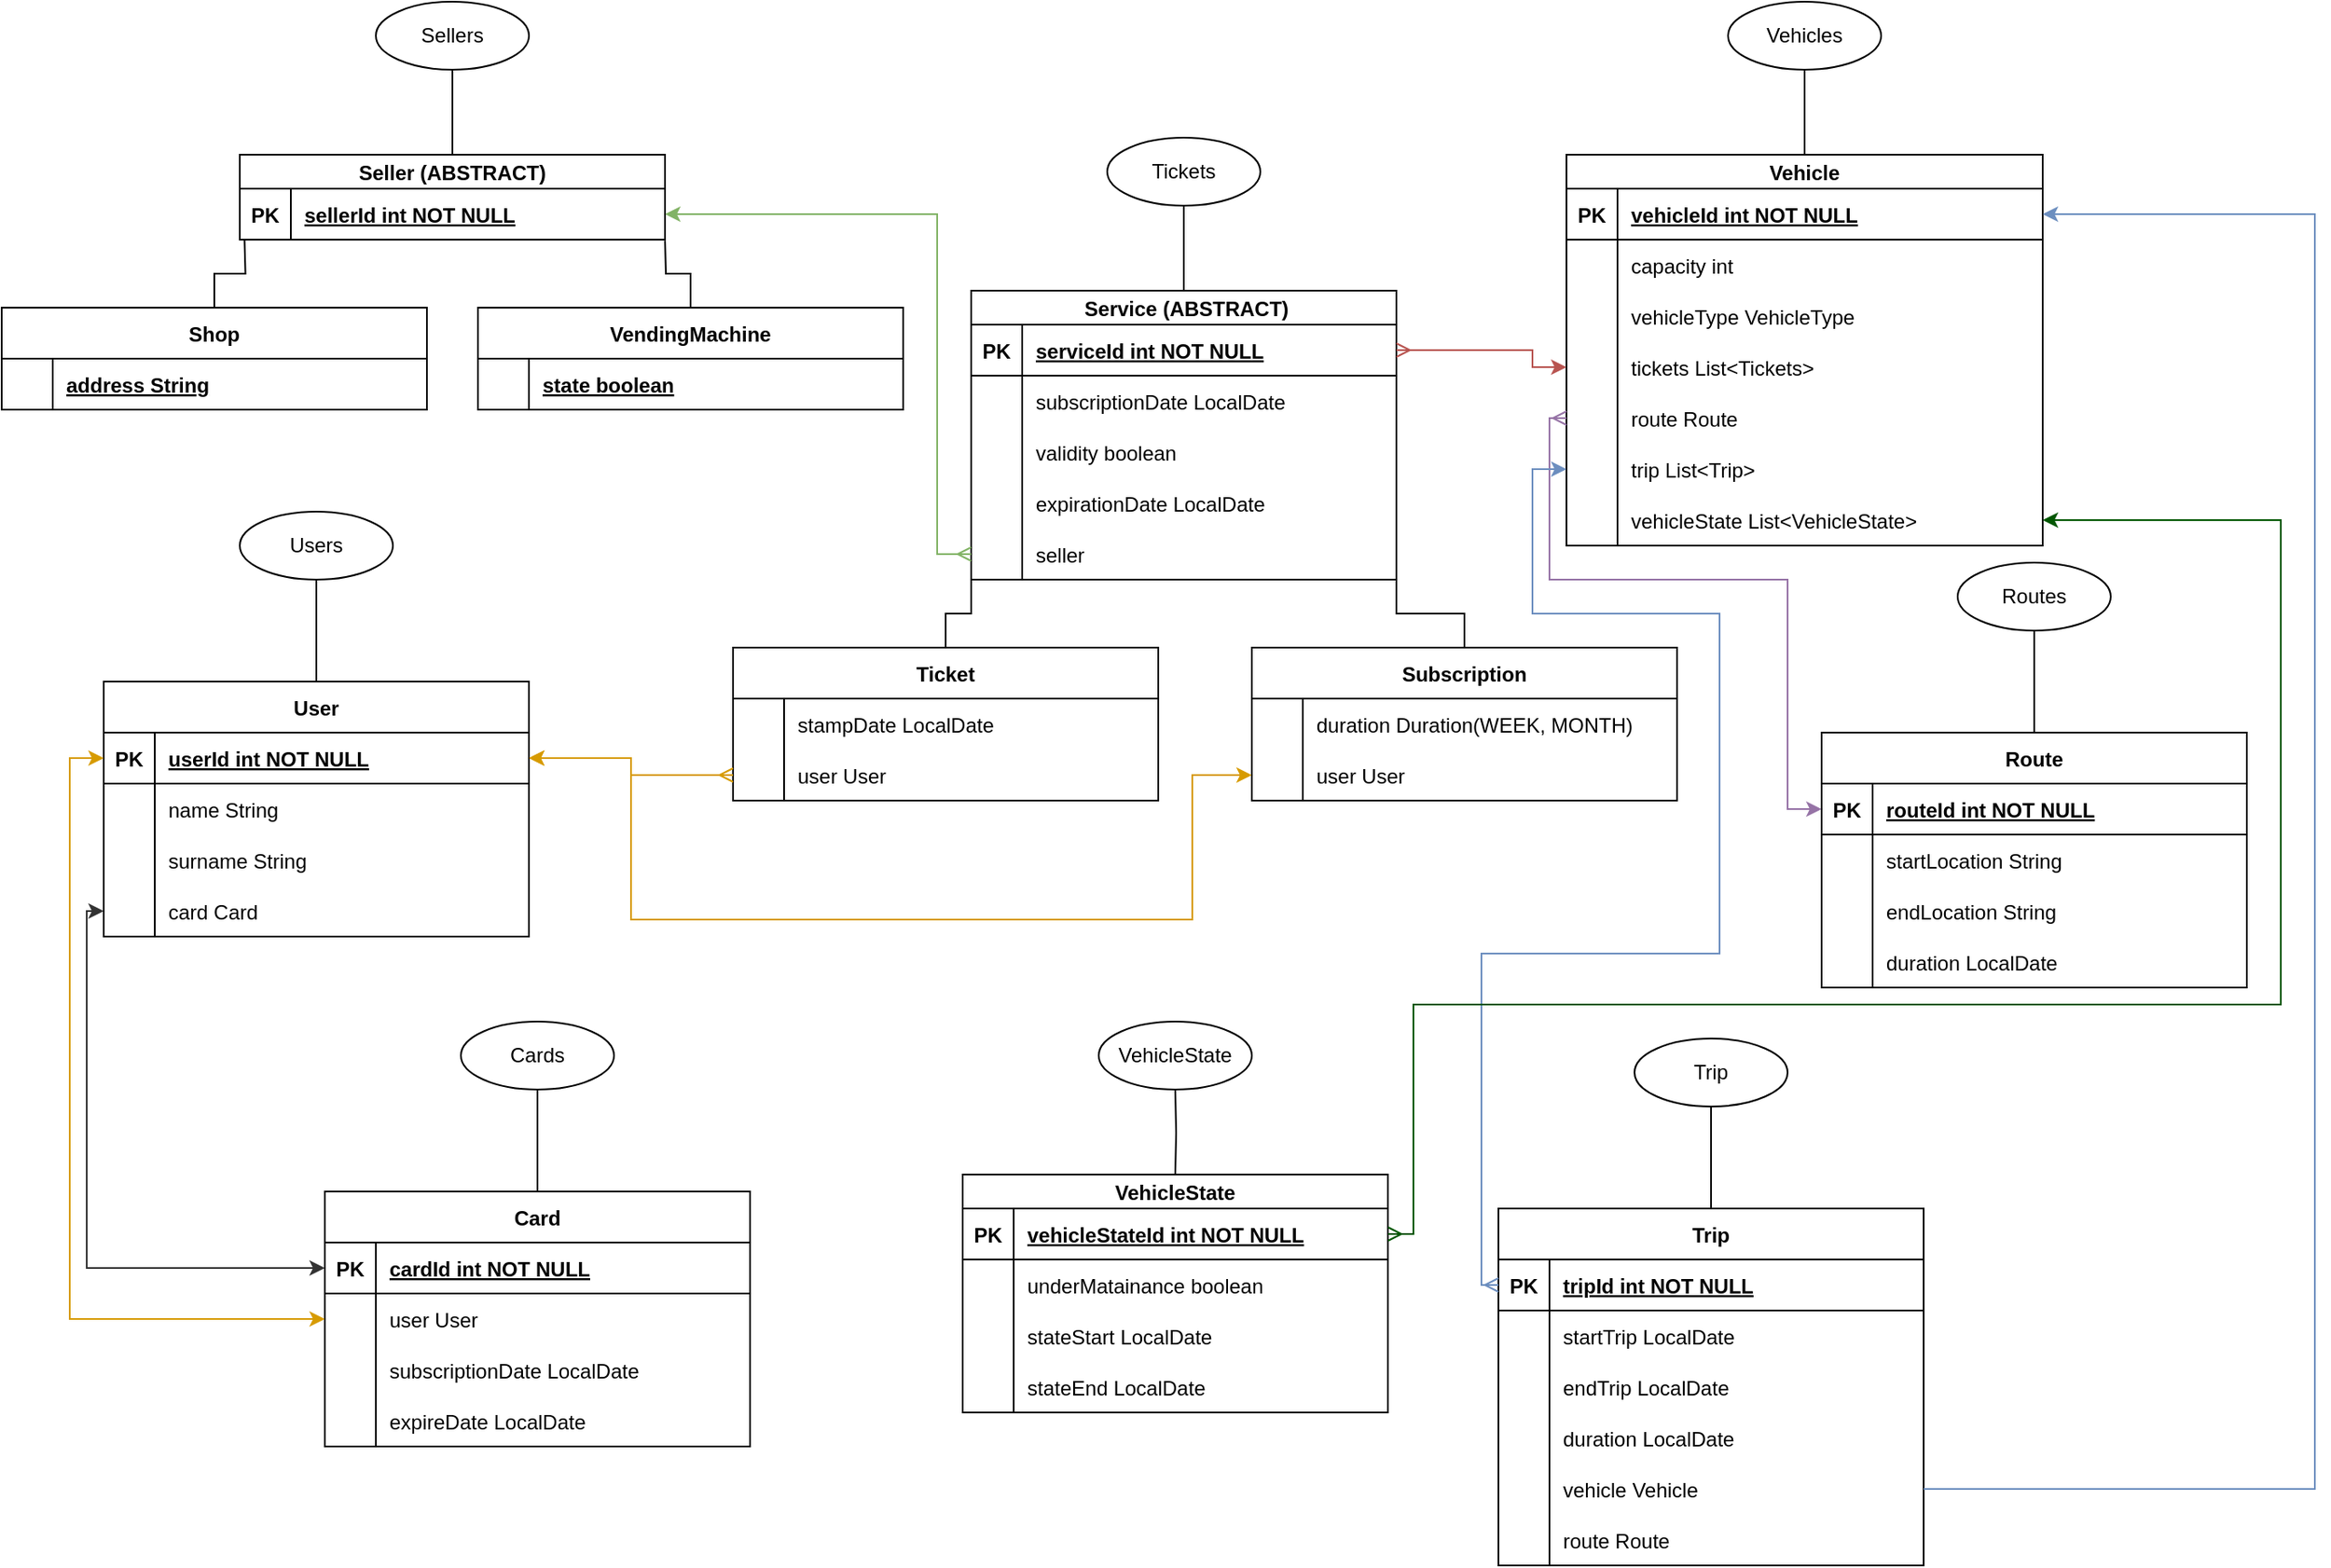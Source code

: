 <mxfile version="24.3.1" type="device" pages="2">
  <diagram id="R2lEEEUBdFMjLlhIrx00" name="Page-1">
    <mxGraphModel dx="1975" dy="683" grid="1" gridSize="10" guides="1" tooltips="1" connect="1" arrows="1" fold="1" page="1" pageScale="1" pageWidth="850" pageHeight="1100" math="0" shadow="0" extFonts="Permanent Marker^https://fonts.googleapis.com/css?family=Permanent+Marker">
      <root>
        <mxCell id="0" />
        <mxCell id="1" parent="0" />
        <mxCell id="C-vyLk0tnHw3VtMMgP7b-2" value="Subscription" style="shape=table;startSize=30;container=1;collapsible=1;childLayout=tableLayout;fixedRows=1;rowLines=0;fontStyle=1;align=center;resizeLast=1;" parent="1" vertex="1">
          <mxGeometry x="-65" y="660" width="250" height="90" as="geometry" />
        </mxCell>
        <mxCell id="C-vyLk0tnHw3VtMMgP7b-6" value="" style="shape=partialRectangle;collapsible=0;dropTarget=0;pointerEvents=0;fillColor=none;points=[[0,0.5],[1,0.5]];portConstraint=eastwest;top=0;left=0;right=0;bottom=0;" parent="C-vyLk0tnHw3VtMMgP7b-2" vertex="1">
          <mxGeometry y="30" width="250" height="30" as="geometry" />
        </mxCell>
        <mxCell id="C-vyLk0tnHw3VtMMgP7b-7" value="" style="shape=partialRectangle;overflow=hidden;connectable=0;fillColor=none;top=0;left=0;bottom=0;right=0;" parent="C-vyLk0tnHw3VtMMgP7b-6" vertex="1">
          <mxGeometry width="30" height="30" as="geometry">
            <mxRectangle width="30" height="30" as="alternateBounds" />
          </mxGeometry>
        </mxCell>
        <mxCell id="C-vyLk0tnHw3VtMMgP7b-8" value="duration Duration(WEEK, MONTH)" style="shape=partialRectangle;overflow=hidden;connectable=0;fillColor=none;top=0;left=0;bottom=0;right=0;align=left;spacingLeft=6;" parent="C-vyLk0tnHw3VtMMgP7b-6" vertex="1">
          <mxGeometry x="30" width="220" height="30" as="geometry">
            <mxRectangle width="220" height="30" as="alternateBounds" />
          </mxGeometry>
        </mxCell>
        <mxCell id="X4wqjDPAzEncoLjiwYEg-493" value="" style="shape=partialRectangle;collapsible=0;dropTarget=0;pointerEvents=0;fillColor=none;points=[[0,0.5],[1,0.5]];portConstraint=eastwest;top=0;left=0;right=0;bottom=0;" vertex="1" parent="C-vyLk0tnHw3VtMMgP7b-2">
          <mxGeometry y="60" width="250" height="30" as="geometry" />
        </mxCell>
        <mxCell id="X4wqjDPAzEncoLjiwYEg-494" value="" style="shape=partialRectangle;overflow=hidden;connectable=0;fillColor=none;top=0;left=0;bottom=0;right=0;" vertex="1" parent="X4wqjDPAzEncoLjiwYEg-493">
          <mxGeometry width="30" height="30" as="geometry">
            <mxRectangle width="30" height="30" as="alternateBounds" />
          </mxGeometry>
        </mxCell>
        <mxCell id="X4wqjDPAzEncoLjiwYEg-495" value="user User" style="shape=partialRectangle;overflow=hidden;connectable=0;fillColor=none;top=0;left=0;bottom=0;right=0;align=left;spacingLeft=6;" vertex="1" parent="X4wqjDPAzEncoLjiwYEg-493">
          <mxGeometry x="30" width="220" height="30" as="geometry">
            <mxRectangle width="220" height="30" as="alternateBounds" />
          </mxGeometry>
        </mxCell>
        <mxCell id="wsiqyhCuK1_IyKGoypaY-1" style="edgeStyle=orthogonalEdgeStyle;rounded=0;orthogonalLoop=1;jettySize=auto;html=1;exitX=0;exitY=1;exitDx=0;exitDy=0;endArrow=none;endFill=0;entryX=0.5;entryY=0;entryDx=0;entryDy=0;startArrow=none;startFill=0;" edge="1" parent="1" source="C-vyLk0tnHw3VtMMgP7b-23" target="C-vyLk0tnHw3VtMMgP7b-13">
          <mxGeometry relative="1" as="geometry">
            <mxPoint x="550" y="640" as="targetPoint" />
          </mxGeometry>
        </mxCell>
        <mxCell id="X4wqjDPAzEncoLjiwYEg-430" style="edgeStyle=orthogonalEdgeStyle;rounded=0;orthogonalLoop=1;jettySize=auto;html=1;exitX=1;exitY=1;exitDx=0;exitDy=0;entryX=0.5;entryY=0;entryDx=0;entryDy=0;endArrow=none;endFill=0;startArrow=none;startFill=0;" edge="1" parent="1" source="C-vyLk0tnHw3VtMMgP7b-23" target="C-vyLk0tnHw3VtMMgP7b-2">
          <mxGeometry relative="1" as="geometry" />
        </mxCell>
        <mxCell id="X4wqjDPAzEncoLjiwYEg-427" style="edgeStyle=orthogonalEdgeStyle;rounded=0;orthogonalLoop=1;jettySize=auto;html=1;exitX=0.5;exitY=1;exitDx=0;exitDy=0;entryX=0.5;entryY=0;entryDx=0;entryDy=0;endArrow=none;endFill=0;" edge="1" parent="1" source="X4wqjDPAzEncoLjiwYEg-422" target="C-vyLk0tnHw3VtMMgP7b-23">
          <mxGeometry relative="1" as="geometry" />
        </mxCell>
        <mxCell id="X4wqjDPAzEncoLjiwYEg-422" value="Tickets" style="ellipse;whiteSpace=wrap;html=1;" vertex="1" parent="1">
          <mxGeometry x="-150" y="360" width="90" height="40" as="geometry" />
        </mxCell>
        <mxCell id="X4wqjDPAzEncoLjiwYEg-515" style="edgeStyle=orthogonalEdgeStyle;rounded=0;orthogonalLoop=1;jettySize=auto;html=1;exitX=0.5;exitY=1;exitDx=0;exitDy=0;entryX=0.5;entryY=0;entryDx=0;entryDy=0;endArrow=none;endFill=0;" edge="1" parent="1" source="X4wqjDPAzEncoLjiwYEg-423" target="X4wqjDPAzEncoLjiwYEg-499">
          <mxGeometry relative="1" as="geometry">
            <mxPoint x="245" y="320" as="sourcePoint" />
            <mxPoint x="260" y="350" as="targetPoint" />
          </mxGeometry>
        </mxCell>
        <mxCell id="X4wqjDPAzEncoLjiwYEg-423" value="Vehicles" style="ellipse;whiteSpace=wrap;html=1;" vertex="1" parent="1">
          <mxGeometry x="215" y="280" width="90" height="40" as="geometry" />
        </mxCell>
        <mxCell id="X4wqjDPAzEncoLjiwYEg-619" style="edgeStyle=orthogonalEdgeStyle;rounded=0;orthogonalLoop=1;jettySize=auto;html=1;exitX=0.5;exitY=1;exitDx=0;exitDy=0;endArrow=none;endFill=0;" edge="1" parent="1" source="X4wqjDPAzEncoLjiwYEg-424">
          <mxGeometry relative="1" as="geometry">
            <mxPoint x="395" y="710" as="targetPoint" />
          </mxGeometry>
        </mxCell>
        <mxCell id="X4wqjDPAzEncoLjiwYEg-424" value="Routes" style="ellipse;whiteSpace=wrap;html=1;" vertex="1" parent="1">
          <mxGeometry x="350" y="610" width="90" height="40" as="geometry" />
        </mxCell>
        <mxCell id="X4wqjDPAzEncoLjiwYEg-618" style="edgeStyle=orthogonalEdgeStyle;rounded=0;orthogonalLoop=1;jettySize=auto;html=1;exitX=0.5;exitY=1;exitDx=0;exitDy=0;entryX=0.5;entryY=0;entryDx=0;entryDy=0;endArrow=none;endFill=0;" edge="1" parent="1" source="X4wqjDPAzEncoLjiwYEg-425" target="X4wqjDPAzEncoLjiwYEg-602">
          <mxGeometry relative="1" as="geometry" />
        </mxCell>
        <mxCell id="X4wqjDPAzEncoLjiwYEg-425" value="Users" style="ellipse;whiteSpace=wrap;html=1;" vertex="1" parent="1">
          <mxGeometry x="-660" y="580" width="90" height="40" as="geometry" />
        </mxCell>
        <mxCell id="X4wqjDPAzEncoLjiwYEg-426" value="Sellers" style="ellipse;whiteSpace=wrap;html=1;" vertex="1" parent="1">
          <mxGeometry x="-580" y="280" width="90" height="40" as="geometry" />
        </mxCell>
        <mxCell id="C-vyLk0tnHw3VtMMgP7b-13" value="Ticket" style="shape=table;startSize=30;container=1;collapsible=1;childLayout=tableLayout;fixedRows=1;rowLines=0;fontStyle=1;align=center;resizeLast=1;" parent="1" vertex="1">
          <mxGeometry x="-370" y="660" width="250" height="90" as="geometry" />
        </mxCell>
        <mxCell id="C-vyLk0tnHw3VtMMgP7b-17" value="" style="shape=partialRectangle;collapsible=0;dropTarget=0;pointerEvents=0;fillColor=none;points=[[0,0.5],[1,0.5]];portConstraint=eastwest;top=0;left=0;right=0;bottom=0;" parent="C-vyLk0tnHw3VtMMgP7b-13" vertex="1">
          <mxGeometry y="30" width="250" height="30" as="geometry" />
        </mxCell>
        <mxCell id="C-vyLk0tnHw3VtMMgP7b-18" value="" style="shape=partialRectangle;overflow=hidden;connectable=0;fillColor=none;top=0;left=0;bottom=0;right=0;" parent="C-vyLk0tnHw3VtMMgP7b-17" vertex="1">
          <mxGeometry width="30" height="30" as="geometry">
            <mxRectangle width="30" height="30" as="alternateBounds" />
          </mxGeometry>
        </mxCell>
        <mxCell id="C-vyLk0tnHw3VtMMgP7b-19" value="stampDate LocalDate" style="shape=partialRectangle;overflow=hidden;connectable=0;fillColor=none;top=0;left=0;bottom=0;right=0;align=left;spacingLeft=6;" parent="C-vyLk0tnHw3VtMMgP7b-17" vertex="1">
          <mxGeometry x="30" width="220" height="30" as="geometry">
            <mxRectangle width="220" height="30" as="alternateBounds" />
          </mxGeometry>
        </mxCell>
        <mxCell id="X4wqjDPAzEncoLjiwYEg-487" value="" style="shape=partialRectangle;collapsible=0;dropTarget=0;pointerEvents=0;fillColor=none;points=[[0,0.5],[1,0.5]];portConstraint=eastwest;top=0;left=0;right=0;bottom=0;" vertex="1" parent="C-vyLk0tnHw3VtMMgP7b-13">
          <mxGeometry y="60" width="250" height="30" as="geometry" />
        </mxCell>
        <mxCell id="X4wqjDPAzEncoLjiwYEg-488" value="" style="shape=partialRectangle;overflow=hidden;connectable=0;fillColor=none;top=0;left=0;bottom=0;right=0;" vertex="1" parent="X4wqjDPAzEncoLjiwYEg-487">
          <mxGeometry width="30" height="30" as="geometry">
            <mxRectangle width="30" height="30" as="alternateBounds" />
          </mxGeometry>
        </mxCell>
        <mxCell id="X4wqjDPAzEncoLjiwYEg-489" value="user User" style="shape=partialRectangle;overflow=hidden;connectable=0;fillColor=none;top=0;left=0;bottom=0;right=0;align=left;spacingLeft=6;" vertex="1" parent="X4wqjDPAzEncoLjiwYEg-487">
          <mxGeometry x="30" width="220" height="30" as="geometry">
            <mxRectangle width="220" height="30" as="alternateBounds" />
          </mxGeometry>
        </mxCell>
        <mxCell id="C-vyLk0tnHw3VtMMgP7b-23" value=" Service (ABSTRACT)" style="shape=table;startSize=20;container=1;collapsible=1;childLayout=tableLayout;fixedRows=1;rowLines=0;fontStyle=1;align=center;resizeLast=1;" parent="1" vertex="1">
          <mxGeometry x="-230" y="450" width="250" height="170" as="geometry" />
        </mxCell>
        <mxCell id="C-vyLk0tnHw3VtMMgP7b-24" value="" style="shape=partialRectangle;collapsible=0;dropTarget=0;pointerEvents=0;fillColor=none;points=[[0,0.5],[1,0.5]];portConstraint=eastwest;top=0;left=0;right=0;bottom=1;" parent="C-vyLk0tnHw3VtMMgP7b-23" vertex="1">
          <mxGeometry y="20" width="250" height="30" as="geometry" />
        </mxCell>
        <mxCell id="C-vyLk0tnHw3VtMMgP7b-25" value="PK" style="shape=partialRectangle;overflow=hidden;connectable=0;fillColor=none;top=0;left=0;bottom=0;right=0;fontStyle=1;" parent="C-vyLk0tnHw3VtMMgP7b-24" vertex="1">
          <mxGeometry width="30" height="30" as="geometry">
            <mxRectangle width="30" height="30" as="alternateBounds" />
          </mxGeometry>
        </mxCell>
        <mxCell id="C-vyLk0tnHw3VtMMgP7b-26" value="serviceId int NOT NULL " style="shape=partialRectangle;overflow=hidden;connectable=0;fillColor=none;top=0;left=0;bottom=0;right=0;align=left;spacingLeft=6;fontStyle=5;" parent="C-vyLk0tnHw3VtMMgP7b-24" vertex="1">
          <mxGeometry x="30" width="220" height="30" as="geometry">
            <mxRectangle width="220" height="30" as="alternateBounds" />
          </mxGeometry>
        </mxCell>
        <mxCell id="C-vyLk0tnHw3VtMMgP7b-27" value="" style="shape=partialRectangle;collapsible=0;dropTarget=0;pointerEvents=0;fillColor=none;points=[[0,0.5],[1,0.5]];portConstraint=eastwest;top=0;left=0;right=0;bottom=0;" parent="C-vyLk0tnHw3VtMMgP7b-23" vertex="1">
          <mxGeometry y="50" width="250" height="30" as="geometry" />
        </mxCell>
        <mxCell id="C-vyLk0tnHw3VtMMgP7b-28" value="" style="shape=partialRectangle;overflow=hidden;connectable=0;fillColor=none;top=0;left=0;bottom=0;right=0;" parent="C-vyLk0tnHw3VtMMgP7b-27" vertex="1">
          <mxGeometry width="30" height="30" as="geometry">
            <mxRectangle width="30" height="30" as="alternateBounds" />
          </mxGeometry>
        </mxCell>
        <mxCell id="C-vyLk0tnHw3VtMMgP7b-29" value="subscriptionDate LocalDate" style="shape=partialRectangle;overflow=hidden;connectable=0;fillColor=none;top=0;left=0;bottom=0;right=0;align=left;spacingLeft=6;" parent="C-vyLk0tnHw3VtMMgP7b-27" vertex="1">
          <mxGeometry x="30" width="220" height="30" as="geometry">
            <mxRectangle width="220" height="30" as="alternateBounds" />
          </mxGeometry>
        </mxCell>
        <mxCell id="X4wqjDPAzEncoLjiwYEg-449" value="" style="shape=partialRectangle;collapsible=0;dropTarget=0;pointerEvents=0;fillColor=none;points=[[0,0.5],[1,0.5]];portConstraint=eastwest;top=0;left=0;right=0;bottom=0;" vertex="1" parent="C-vyLk0tnHw3VtMMgP7b-23">
          <mxGeometry y="80" width="250" height="30" as="geometry" />
        </mxCell>
        <mxCell id="X4wqjDPAzEncoLjiwYEg-450" value="" style="shape=partialRectangle;overflow=hidden;connectable=0;fillColor=none;top=0;left=0;bottom=0;right=0;" vertex="1" parent="X4wqjDPAzEncoLjiwYEg-449">
          <mxGeometry width="30" height="30" as="geometry">
            <mxRectangle width="30" height="30" as="alternateBounds" />
          </mxGeometry>
        </mxCell>
        <mxCell id="X4wqjDPAzEncoLjiwYEg-451" value="validity boolean" style="shape=partialRectangle;overflow=hidden;connectable=0;fillColor=none;top=0;left=0;bottom=0;right=0;align=left;spacingLeft=6;" vertex="1" parent="X4wqjDPAzEncoLjiwYEg-449">
          <mxGeometry x="30" width="220" height="30" as="geometry">
            <mxRectangle width="220" height="30" as="alternateBounds" />
          </mxGeometry>
        </mxCell>
        <mxCell id="X4wqjDPAzEncoLjiwYEg-452" value="" style="shape=partialRectangle;collapsible=0;dropTarget=0;pointerEvents=0;fillColor=none;points=[[0,0.5],[1,0.5]];portConstraint=eastwest;top=0;left=0;right=0;bottom=0;" vertex="1" parent="C-vyLk0tnHw3VtMMgP7b-23">
          <mxGeometry y="110" width="250" height="30" as="geometry" />
        </mxCell>
        <mxCell id="X4wqjDPAzEncoLjiwYEg-453" value="" style="shape=partialRectangle;overflow=hidden;connectable=0;fillColor=none;top=0;left=0;bottom=0;right=0;" vertex="1" parent="X4wqjDPAzEncoLjiwYEg-452">
          <mxGeometry width="30" height="30" as="geometry">
            <mxRectangle width="30" height="30" as="alternateBounds" />
          </mxGeometry>
        </mxCell>
        <mxCell id="X4wqjDPAzEncoLjiwYEg-454" value="expirationDate LocalDate" style="shape=partialRectangle;overflow=hidden;connectable=0;fillColor=none;top=0;left=0;bottom=0;right=0;align=left;spacingLeft=6;" vertex="1" parent="X4wqjDPAzEncoLjiwYEg-452">
          <mxGeometry x="30" width="220" height="30" as="geometry">
            <mxRectangle width="220" height="30" as="alternateBounds" />
          </mxGeometry>
        </mxCell>
        <mxCell id="X4wqjDPAzEncoLjiwYEg-455" value="" style="shape=partialRectangle;collapsible=0;dropTarget=0;pointerEvents=0;fillColor=none;points=[[0,0.5],[1,0.5]];portConstraint=eastwest;top=0;left=0;right=0;bottom=0;" vertex="1" parent="C-vyLk0tnHw3VtMMgP7b-23">
          <mxGeometry y="140" width="250" height="30" as="geometry" />
        </mxCell>
        <mxCell id="X4wqjDPAzEncoLjiwYEg-456" value="" style="shape=partialRectangle;overflow=hidden;connectable=0;fillColor=none;top=0;left=0;bottom=0;right=0;" vertex="1" parent="X4wqjDPAzEncoLjiwYEg-455">
          <mxGeometry width="30" height="30" as="geometry">
            <mxRectangle width="30" height="30" as="alternateBounds" />
          </mxGeometry>
        </mxCell>
        <mxCell id="X4wqjDPAzEncoLjiwYEg-457" value="seller " style="shape=partialRectangle;overflow=hidden;connectable=0;fillColor=none;top=0;left=0;bottom=0;right=0;align=left;spacingLeft=6;" vertex="1" parent="X4wqjDPAzEncoLjiwYEg-455">
          <mxGeometry x="30" width="220" height="30" as="geometry">
            <mxRectangle width="220" height="30" as="alternateBounds" />
          </mxGeometry>
        </mxCell>
        <mxCell id="X4wqjDPAzEncoLjiwYEg-499" value=" Vehicle" style="shape=table;startSize=20;container=1;collapsible=1;childLayout=tableLayout;fixedRows=1;rowLines=0;fontStyle=1;align=center;resizeLast=1;" vertex="1" parent="1">
          <mxGeometry x="120" y="370" width="280" height="230" as="geometry" />
        </mxCell>
        <mxCell id="X4wqjDPAzEncoLjiwYEg-500" value="" style="shape=partialRectangle;collapsible=0;dropTarget=0;pointerEvents=0;fillColor=none;points=[[0,0.5],[1,0.5]];portConstraint=eastwest;top=0;left=0;right=0;bottom=1;" vertex="1" parent="X4wqjDPAzEncoLjiwYEg-499">
          <mxGeometry y="20" width="280" height="30" as="geometry" />
        </mxCell>
        <mxCell id="X4wqjDPAzEncoLjiwYEg-501" value="PK" style="shape=partialRectangle;overflow=hidden;connectable=0;fillColor=none;top=0;left=0;bottom=0;right=0;fontStyle=1;" vertex="1" parent="X4wqjDPAzEncoLjiwYEg-500">
          <mxGeometry width="30" height="30" as="geometry">
            <mxRectangle width="30" height="30" as="alternateBounds" />
          </mxGeometry>
        </mxCell>
        <mxCell id="X4wqjDPAzEncoLjiwYEg-502" value="vehicleId int NOT NULL " style="shape=partialRectangle;overflow=hidden;connectable=0;fillColor=none;top=0;left=0;bottom=0;right=0;align=left;spacingLeft=6;fontStyle=5;" vertex="1" parent="X4wqjDPAzEncoLjiwYEg-500">
          <mxGeometry x="30" width="250" height="30" as="geometry">
            <mxRectangle width="250" height="30" as="alternateBounds" />
          </mxGeometry>
        </mxCell>
        <mxCell id="X4wqjDPAzEncoLjiwYEg-503" value="" style="shape=partialRectangle;collapsible=0;dropTarget=0;pointerEvents=0;fillColor=none;points=[[0,0.5],[1,0.5]];portConstraint=eastwest;top=0;left=0;right=0;bottom=0;" vertex="1" parent="X4wqjDPAzEncoLjiwYEg-499">
          <mxGeometry y="50" width="280" height="30" as="geometry" />
        </mxCell>
        <mxCell id="X4wqjDPAzEncoLjiwYEg-504" value="" style="shape=partialRectangle;overflow=hidden;connectable=0;fillColor=none;top=0;left=0;bottom=0;right=0;" vertex="1" parent="X4wqjDPAzEncoLjiwYEg-503">
          <mxGeometry width="30" height="30" as="geometry">
            <mxRectangle width="30" height="30" as="alternateBounds" />
          </mxGeometry>
        </mxCell>
        <mxCell id="X4wqjDPAzEncoLjiwYEg-505" value="capacity int" style="shape=partialRectangle;overflow=hidden;connectable=0;fillColor=none;top=0;left=0;bottom=0;right=0;align=left;spacingLeft=6;" vertex="1" parent="X4wqjDPAzEncoLjiwYEg-503">
          <mxGeometry x="30" width="250" height="30" as="geometry">
            <mxRectangle width="250" height="30" as="alternateBounds" />
          </mxGeometry>
        </mxCell>
        <mxCell id="X4wqjDPAzEncoLjiwYEg-512" value="" style="shape=partialRectangle;collapsible=0;dropTarget=0;pointerEvents=0;fillColor=none;points=[[0,0.5],[1,0.5]];portConstraint=eastwest;top=0;left=0;right=0;bottom=0;" vertex="1" parent="X4wqjDPAzEncoLjiwYEg-499">
          <mxGeometry y="80" width="280" height="30" as="geometry" />
        </mxCell>
        <mxCell id="X4wqjDPAzEncoLjiwYEg-513" value="" style="shape=partialRectangle;overflow=hidden;connectable=0;fillColor=none;top=0;left=0;bottom=0;right=0;" vertex="1" parent="X4wqjDPAzEncoLjiwYEg-512">
          <mxGeometry width="30" height="30" as="geometry">
            <mxRectangle width="30" height="30" as="alternateBounds" />
          </mxGeometry>
        </mxCell>
        <mxCell id="X4wqjDPAzEncoLjiwYEg-514" value="vehicleType VehicleType" style="shape=partialRectangle;overflow=hidden;connectable=0;fillColor=none;top=0;left=0;bottom=0;right=0;align=left;spacingLeft=6;" vertex="1" parent="X4wqjDPAzEncoLjiwYEg-512">
          <mxGeometry x="30" width="250" height="30" as="geometry">
            <mxRectangle width="250" height="30" as="alternateBounds" />
          </mxGeometry>
        </mxCell>
        <mxCell id="X4wqjDPAzEncoLjiwYEg-694" value="" style="shape=partialRectangle;collapsible=0;dropTarget=0;pointerEvents=0;fillColor=none;points=[[0,0.5],[1,0.5]];portConstraint=eastwest;top=0;left=0;right=0;bottom=0;" vertex="1" parent="X4wqjDPAzEncoLjiwYEg-499">
          <mxGeometry y="110" width="280" height="30" as="geometry" />
        </mxCell>
        <mxCell id="X4wqjDPAzEncoLjiwYEg-695" value="" style="shape=partialRectangle;overflow=hidden;connectable=0;fillColor=none;top=0;left=0;bottom=0;right=0;" vertex="1" parent="X4wqjDPAzEncoLjiwYEg-694">
          <mxGeometry width="30" height="30" as="geometry">
            <mxRectangle width="30" height="30" as="alternateBounds" />
          </mxGeometry>
        </mxCell>
        <mxCell id="X4wqjDPAzEncoLjiwYEg-696" value="tickets List&lt;Tickets&gt;" style="shape=partialRectangle;overflow=hidden;connectable=0;fillColor=none;top=0;left=0;bottom=0;right=0;align=left;spacingLeft=6;" vertex="1" parent="X4wqjDPAzEncoLjiwYEg-694">
          <mxGeometry x="30" width="250" height="30" as="geometry">
            <mxRectangle width="250" height="30" as="alternateBounds" />
          </mxGeometry>
        </mxCell>
        <mxCell id="X4wqjDPAzEncoLjiwYEg-697" value="" style="shape=partialRectangle;collapsible=0;dropTarget=0;pointerEvents=0;fillColor=none;points=[[0,0.5],[1,0.5]];portConstraint=eastwest;top=0;left=0;right=0;bottom=0;" vertex="1" parent="X4wqjDPAzEncoLjiwYEg-499">
          <mxGeometry y="140" width="280" height="30" as="geometry" />
        </mxCell>
        <mxCell id="X4wqjDPAzEncoLjiwYEg-698" value="" style="shape=partialRectangle;overflow=hidden;connectable=0;fillColor=none;top=0;left=0;bottom=0;right=0;" vertex="1" parent="X4wqjDPAzEncoLjiwYEg-697">
          <mxGeometry width="30" height="30" as="geometry">
            <mxRectangle width="30" height="30" as="alternateBounds" />
          </mxGeometry>
        </mxCell>
        <mxCell id="X4wqjDPAzEncoLjiwYEg-699" value="route Route" style="shape=partialRectangle;overflow=hidden;connectable=0;fillColor=none;top=0;left=0;bottom=0;right=0;align=left;spacingLeft=6;" vertex="1" parent="X4wqjDPAzEncoLjiwYEg-697">
          <mxGeometry x="30" width="250" height="30" as="geometry">
            <mxRectangle width="250" height="30" as="alternateBounds" />
          </mxGeometry>
        </mxCell>
        <mxCell id="X4wqjDPAzEncoLjiwYEg-756" value="" style="shape=partialRectangle;collapsible=0;dropTarget=0;pointerEvents=0;fillColor=none;points=[[0,0.5],[1,0.5]];portConstraint=eastwest;top=0;left=0;right=0;bottom=0;" vertex="1" parent="X4wqjDPAzEncoLjiwYEg-499">
          <mxGeometry y="170" width="280" height="30" as="geometry" />
        </mxCell>
        <mxCell id="X4wqjDPAzEncoLjiwYEg-757" value="" style="shape=partialRectangle;overflow=hidden;connectable=0;fillColor=none;top=0;left=0;bottom=0;right=0;" vertex="1" parent="X4wqjDPAzEncoLjiwYEg-756">
          <mxGeometry width="30" height="30" as="geometry">
            <mxRectangle width="30" height="30" as="alternateBounds" />
          </mxGeometry>
        </mxCell>
        <mxCell id="X4wqjDPAzEncoLjiwYEg-758" value="trip List&lt;Trip&gt;" style="shape=partialRectangle;overflow=hidden;connectable=0;fillColor=none;top=0;left=0;bottom=0;right=0;align=left;spacingLeft=6;" vertex="1" parent="X4wqjDPAzEncoLjiwYEg-756">
          <mxGeometry x="30" width="250" height="30" as="geometry">
            <mxRectangle width="250" height="30" as="alternateBounds" />
          </mxGeometry>
        </mxCell>
        <mxCell id="X4wqjDPAzEncoLjiwYEg-764" value="" style="shape=partialRectangle;collapsible=0;dropTarget=0;pointerEvents=0;fillColor=none;points=[[0,0.5],[1,0.5]];portConstraint=eastwest;top=0;left=0;right=0;bottom=0;" vertex="1" parent="X4wqjDPAzEncoLjiwYEg-499">
          <mxGeometry y="200" width="280" height="30" as="geometry" />
        </mxCell>
        <mxCell id="X4wqjDPAzEncoLjiwYEg-765" value="" style="shape=partialRectangle;overflow=hidden;connectable=0;fillColor=none;top=0;left=0;bottom=0;right=0;" vertex="1" parent="X4wqjDPAzEncoLjiwYEg-764">
          <mxGeometry width="30" height="30" as="geometry">
            <mxRectangle width="30" height="30" as="alternateBounds" />
          </mxGeometry>
        </mxCell>
        <mxCell id="X4wqjDPAzEncoLjiwYEg-766" value="vehicleState List&lt;VehicleState&gt;" style="shape=partialRectangle;overflow=hidden;connectable=0;fillColor=none;top=0;left=0;bottom=0;right=0;align=left;spacingLeft=6;" vertex="1" parent="X4wqjDPAzEncoLjiwYEg-764">
          <mxGeometry x="30" width="250" height="30" as="geometry">
            <mxRectangle width="250" height="30" as="alternateBounds" />
          </mxGeometry>
        </mxCell>
        <mxCell id="X4wqjDPAzEncoLjiwYEg-550" value=" Seller (ABSTRACT)" style="shape=table;startSize=20;container=1;collapsible=1;childLayout=tableLayout;fixedRows=1;rowLines=0;fontStyle=1;align=center;resizeLast=1;" vertex="1" parent="1">
          <mxGeometry x="-660" y="370" width="250" height="50" as="geometry" />
        </mxCell>
        <mxCell id="X4wqjDPAzEncoLjiwYEg-551" value="" style="shape=partialRectangle;collapsible=0;dropTarget=0;pointerEvents=0;fillColor=none;points=[[0,0.5],[1,0.5]];portConstraint=eastwest;top=0;left=0;right=0;bottom=1;" vertex="1" parent="X4wqjDPAzEncoLjiwYEg-550">
          <mxGeometry y="20" width="250" height="30" as="geometry" />
        </mxCell>
        <mxCell id="X4wqjDPAzEncoLjiwYEg-552" value="PK" style="shape=partialRectangle;overflow=hidden;connectable=0;fillColor=none;top=0;left=0;bottom=0;right=0;fontStyle=1;" vertex="1" parent="X4wqjDPAzEncoLjiwYEg-551">
          <mxGeometry width="30" height="30" as="geometry">
            <mxRectangle width="30" height="30" as="alternateBounds" />
          </mxGeometry>
        </mxCell>
        <mxCell id="X4wqjDPAzEncoLjiwYEg-553" value="sellerId int NOT NULL " style="shape=partialRectangle;overflow=hidden;connectable=0;fillColor=none;top=0;left=0;bottom=0;right=0;align=left;spacingLeft=6;fontStyle=5;" vertex="1" parent="X4wqjDPAzEncoLjiwYEg-551">
          <mxGeometry x="30" width="220" height="30" as="geometry">
            <mxRectangle width="220" height="30" as="alternateBounds" />
          </mxGeometry>
        </mxCell>
        <mxCell id="X4wqjDPAzEncoLjiwYEg-566" style="edgeStyle=orthogonalEdgeStyle;rounded=0;orthogonalLoop=1;jettySize=auto;html=1;exitX=0.5;exitY=1;exitDx=0;exitDy=0;endArrow=none;endFill=0;" edge="1" parent="1" source="X4wqjDPAzEncoLjiwYEg-426" target="X4wqjDPAzEncoLjiwYEg-550">
          <mxGeometry relative="1" as="geometry" />
        </mxCell>
        <mxCell id="X4wqjDPAzEncoLjiwYEg-567" value="Shop" style="shape=table;startSize=30;container=1;collapsible=1;childLayout=tableLayout;fixedRows=1;rowLines=0;fontStyle=1;align=center;resizeLast=1;" vertex="1" parent="1">
          <mxGeometry x="-800" y="460" width="250" height="60" as="geometry" />
        </mxCell>
        <mxCell id="X4wqjDPAzEncoLjiwYEg-568" value="" style="shape=partialRectangle;collapsible=0;dropTarget=0;pointerEvents=0;fillColor=none;points=[[0,0.5],[1,0.5]];portConstraint=eastwest;top=0;left=0;right=0;bottom=1;" vertex="1" parent="X4wqjDPAzEncoLjiwYEg-567">
          <mxGeometry y="30" width="250" height="30" as="geometry" />
        </mxCell>
        <mxCell id="X4wqjDPAzEncoLjiwYEg-569" value="" style="shape=partialRectangle;overflow=hidden;connectable=0;fillColor=none;top=0;left=0;bottom=0;right=0;fontStyle=1;" vertex="1" parent="X4wqjDPAzEncoLjiwYEg-568">
          <mxGeometry width="30" height="30" as="geometry">
            <mxRectangle width="30" height="30" as="alternateBounds" />
          </mxGeometry>
        </mxCell>
        <mxCell id="X4wqjDPAzEncoLjiwYEg-570" value="address String" style="shape=partialRectangle;overflow=hidden;connectable=0;fillColor=none;top=0;left=0;bottom=0;right=0;align=left;spacingLeft=6;fontStyle=5;" vertex="1" parent="X4wqjDPAzEncoLjiwYEg-568">
          <mxGeometry x="30" width="220" height="30" as="geometry">
            <mxRectangle width="220" height="30" as="alternateBounds" />
          </mxGeometry>
        </mxCell>
        <mxCell id="X4wqjDPAzEncoLjiwYEg-583" style="edgeStyle=orthogonalEdgeStyle;rounded=0;orthogonalLoop=1;jettySize=auto;html=1;exitX=0.5;exitY=0;exitDx=0;exitDy=0;entryX=0.011;entryY=0.993;entryDx=0;entryDy=0;entryPerimeter=0;endArrow=none;endFill=0;" edge="1" parent="1" source="X4wqjDPAzEncoLjiwYEg-567">
          <mxGeometry relative="1" as="geometry">
            <mxPoint x="-657.25" y="419.79" as="targetPoint" />
          </mxGeometry>
        </mxCell>
        <mxCell id="X4wqjDPAzEncoLjiwYEg-584" value="VendingMachine" style="shape=table;startSize=30;container=1;collapsible=1;childLayout=tableLayout;fixedRows=1;rowLines=0;fontStyle=1;align=center;resizeLast=1;" vertex="1" parent="1">
          <mxGeometry x="-520" y="460" width="250" height="60" as="geometry" />
        </mxCell>
        <mxCell id="X4wqjDPAzEncoLjiwYEg-585" value="" style="shape=partialRectangle;collapsible=0;dropTarget=0;pointerEvents=0;fillColor=none;points=[[0,0.5],[1,0.5]];portConstraint=eastwest;top=0;left=0;right=0;bottom=1;" vertex="1" parent="X4wqjDPAzEncoLjiwYEg-584">
          <mxGeometry y="30" width="250" height="30" as="geometry" />
        </mxCell>
        <mxCell id="X4wqjDPAzEncoLjiwYEg-586" value="" style="shape=partialRectangle;overflow=hidden;connectable=0;fillColor=none;top=0;left=0;bottom=0;right=0;fontStyle=1;" vertex="1" parent="X4wqjDPAzEncoLjiwYEg-585">
          <mxGeometry width="30" height="30" as="geometry">
            <mxRectangle width="30" height="30" as="alternateBounds" />
          </mxGeometry>
        </mxCell>
        <mxCell id="X4wqjDPAzEncoLjiwYEg-587" value="state boolean" style="shape=partialRectangle;overflow=hidden;connectable=0;fillColor=none;top=0;left=0;bottom=0;right=0;align=left;spacingLeft=6;fontStyle=5;" vertex="1" parent="X4wqjDPAzEncoLjiwYEg-585">
          <mxGeometry x="30" width="220" height="30" as="geometry">
            <mxRectangle width="220" height="30" as="alternateBounds" />
          </mxGeometry>
        </mxCell>
        <mxCell id="X4wqjDPAzEncoLjiwYEg-600" style="edgeStyle=orthogonalEdgeStyle;rounded=0;orthogonalLoop=1;jettySize=auto;html=1;exitX=0.5;exitY=0;exitDx=0;exitDy=0;entryX=1;entryY=1.02;entryDx=0;entryDy=0;entryPerimeter=0;endArrow=none;endFill=0;" edge="1" parent="1" source="X4wqjDPAzEncoLjiwYEg-584">
          <mxGeometry relative="1" as="geometry">
            <mxPoint x="-410" y="420.6" as="targetPoint" />
          </mxGeometry>
        </mxCell>
        <mxCell id="X4wqjDPAzEncoLjiwYEg-602" value="User" style="shape=table;startSize=30;container=1;collapsible=1;childLayout=tableLayout;fixedRows=1;rowLines=0;fontStyle=1;align=center;resizeLast=1;" vertex="1" parent="1">
          <mxGeometry x="-740" y="680" width="250" height="150" as="geometry" />
        </mxCell>
        <mxCell id="X4wqjDPAzEncoLjiwYEg-603" value="" style="shape=partialRectangle;collapsible=0;dropTarget=0;pointerEvents=0;fillColor=none;points=[[0,0.5],[1,0.5]];portConstraint=eastwest;top=0;left=0;right=0;bottom=1;" vertex="1" parent="X4wqjDPAzEncoLjiwYEg-602">
          <mxGeometry y="30" width="250" height="30" as="geometry" />
        </mxCell>
        <mxCell id="X4wqjDPAzEncoLjiwYEg-604" value="PK" style="shape=partialRectangle;overflow=hidden;connectable=0;fillColor=none;top=0;left=0;bottom=0;right=0;fontStyle=1;" vertex="1" parent="X4wqjDPAzEncoLjiwYEg-603">
          <mxGeometry width="30" height="30" as="geometry">
            <mxRectangle width="30" height="30" as="alternateBounds" />
          </mxGeometry>
        </mxCell>
        <mxCell id="X4wqjDPAzEncoLjiwYEg-605" value="userId int NOT NULL " style="shape=partialRectangle;overflow=hidden;connectable=0;fillColor=none;top=0;left=0;bottom=0;right=0;align=left;spacingLeft=6;fontStyle=5;" vertex="1" parent="X4wqjDPAzEncoLjiwYEg-603">
          <mxGeometry x="30" width="220" height="30" as="geometry">
            <mxRectangle width="220" height="30" as="alternateBounds" />
          </mxGeometry>
        </mxCell>
        <mxCell id="X4wqjDPAzEncoLjiwYEg-606" value="" style="shape=partialRectangle;collapsible=0;dropTarget=0;pointerEvents=0;fillColor=none;points=[[0,0.5],[1,0.5]];portConstraint=eastwest;top=0;left=0;right=0;bottom=0;" vertex="1" parent="X4wqjDPAzEncoLjiwYEg-602">
          <mxGeometry y="60" width="250" height="30" as="geometry" />
        </mxCell>
        <mxCell id="X4wqjDPAzEncoLjiwYEg-607" value="" style="shape=partialRectangle;overflow=hidden;connectable=0;fillColor=none;top=0;left=0;bottom=0;right=0;" vertex="1" parent="X4wqjDPAzEncoLjiwYEg-606">
          <mxGeometry width="30" height="30" as="geometry">
            <mxRectangle width="30" height="30" as="alternateBounds" />
          </mxGeometry>
        </mxCell>
        <mxCell id="X4wqjDPAzEncoLjiwYEg-608" value="name String" style="shape=partialRectangle;overflow=hidden;connectable=0;fillColor=none;top=0;left=0;bottom=0;right=0;align=left;spacingLeft=6;" vertex="1" parent="X4wqjDPAzEncoLjiwYEg-606">
          <mxGeometry x="30" width="220" height="30" as="geometry">
            <mxRectangle width="220" height="30" as="alternateBounds" />
          </mxGeometry>
        </mxCell>
        <mxCell id="X4wqjDPAzEncoLjiwYEg-609" value="" style="shape=partialRectangle;collapsible=0;dropTarget=0;pointerEvents=0;fillColor=none;points=[[0,0.5],[1,0.5]];portConstraint=eastwest;top=0;left=0;right=0;bottom=0;" vertex="1" parent="X4wqjDPAzEncoLjiwYEg-602">
          <mxGeometry y="90" width="250" height="30" as="geometry" />
        </mxCell>
        <mxCell id="X4wqjDPAzEncoLjiwYEg-610" value="" style="shape=partialRectangle;overflow=hidden;connectable=0;fillColor=none;top=0;left=0;bottom=0;right=0;" vertex="1" parent="X4wqjDPAzEncoLjiwYEg-609">
          <mxGeometry width="30" height="30" as="geometry">
            <mxRectangle width="30" height="30" as="alternateBounds" />
          </mxGeometry>
        </mxCell>
        <mxCell id="X4wqjDPAzEncoLjiwYEg-611" value="surname String" style="shape=partialRectangle;overflow=hidden;connectable=0;fillColor=none;top=0;left=0;bottom=0;right=0;align=left;spacingLeft=6;" vertex="1" parent="X4wqjDPAzEncoLjiwYEg-609">
          <mxGeometry x="30" width="220" height="30" as="geometry">
            <mxRectangle width="220" height="30" as="alternateBounds" />
          </mxGeometry>
        </mxCell>
        <mxCell id="X4wqjDPAzEncoLjiwYEg-725" value="" style="shape=partialRectangle;collapsible=0;dropTarget=0;pointerEvents=0;fillColor=none;points=[[0,0.5],[1,0.5]];portConstraint=eastwest;top=0;left=0;right=0;bottom=0;" vertex="1" parent="X4wqjDPAzEncoLjiwYEg-602">
          <mxGeometry y="120" width="250" height="30" as="geometry" />
        </mxCell>
        <mxCell id="X4wqjDPAzEncoLjiwYEg-726" value="" style="shape=partialRectangle;overflow=hidden;connectable=0;fillColor=none;top=0;left=0;bottom=0;right=0;" vertex="1" parent="X4wqjDPAzEncoLjiwYEg-725">
          <mxGeometry width="30" height="30" as="geometry">
            <mxRectangle width="30" height="30" as="alternateBounds" />
          </mxGeometry>
        </mxCell>
        <mxCell id="X4wqjDPAzEncoLjiwYEg-727" value="card Card" style="shape=partialRectangle;overflow=hidden;connectable=0;fillColor=none;top=0;left=0;bottom=0;right=0;align=left;spacingLeft=6;" vertex="1" parent="X4wqjDPAzEncoLjiwYEg-725">
          <mxGeometry x="30" width="220" height="30" as="geometry">
            <mxRectangle width="220" height="30" as="alternateBounds" />
          </mxGeometry>
        </mxCell>
        <mxCell id="X4wqjDPAzEncoLjiwYEg-620" value="Route" style="shape=table;startSize=30;container=1;collapsible=1;childLayout=tableLayout;fixedRows=1;rowLines=0;fontStyle=1;align=center;resizeLast=1;" vertex="1" parent="1">
          <mxGeometry x="270" y="710" width="250" height="150" as="geometry" />
        </mxCell>
        <mxCell id="X4wqjDPAzEncoLjiwYEg-621" value="" style="shape=partialRectangle;collapsible=0;dropTarget=0;pointerEvents=0;fillColor=none;points=[[0,0.5],[1,0.5]];portConstraint=eastwest;top=0;left=0;right=0;bottom=1;" vertex="1" parent="X4wqjDPAzEncoLjiwYEg-620">
          <mxGeometry y="30" width="250" height="30" as="geometry" />
        </mxCell>
        <mxCell id="X4wqjDPAzEncoLjiwYEg-622" value="PK" style="shape=partialRectangle;overflow=hidden;connectable=0;fillColor=none;top=0;left=0;bottom=0;right=0;fontStyle=1;" vertex="1" parent="X4wqjDPAzEncoLjiwYEg-621">
          <mxGeometry width="30" height="30" as="geometry">
            <mxRectangle width="30" height="30" as="alternateBounds" />
          </mxGeometry>
        </mxCell>
        <mxCell id="X4wqjDPAzEncoLjiwYEg-623" value="routeId int NOT NULL " style="shape=partialRectangle;overflow=hidden;connectable=0;fillColor=none;top=0;left=0;bottom=0;right=0;align=left;spacingLeft=6;fontStyle=5;" vertex="1" parent="X4wqjDPAzEncoLjiwYEg-621">
          <mxGeometry x="30" width="220" height="30" as="geometry">
            <mxRectangle width="220" height="30" as="alternateBounds" />
          </mxGeometry>
        </mxCell>
        <mxCell id="X4wqjDPAzEncoLjiwYEg-624" value="" style="shape=partialRectangle;collapsible=0;dropTarget=0;pointerEvents=0;fillColor=none;points=[[0,0.5],[1,0.5]];portConstraint=eastwest;top=0;left=0;right=0;bottom=0;" vertex="1" parent="X4wqjDPAzEncoLjiwYEg-620">
          <mxGeometry y="60" width="250" height="30" as="geometry" />
        </mxCell>
        <mxCell id="X4wqjDPAzEncoLjiwYEg-625" value="" style="shape=partialRectangle;overflow=hidden;connectable=0;fillColor=none;top=0;left=0;bottom=0;right=0;" vertex="1" parent="X4wqjDPAzEncoLjiwYEg-624">
          <mxGeometry width="30" height="30" as="geometry">
            <mxRectangle width="30" height="30" as="alternateBounds" />
          </mxGeometry>
        </mxCell>
        <mxCell id="X4wqjDPAzEncoLjiwYEg-626" value="startLocation String" style="shape=partialRectangle;overflow=hidden;connectable=0;fillColor=none;top=0;left=0;bottom=0;right=0;align=left;spacingLeft=6;" vertex="1" parent="X4wqjDPAzEncoLjiwYEg-624">
          <mxGeometry x="30" width="220" height="30" as="geometry">
            <mxRectangle width="220" height="30" as="alternateBounds" />
          </mxGeometry>
        </mxCell>
        <mxCell id="X4wqjDPAzEncoLjiwYEg-627" value="" style="shape=partialRectangle;collapsible=0;dropTarget=0;pointerEvents=0;fillColor=none;points=[[0,0.5],[1,0.5]];portConstraint=eastwest;top=0;left=0;right=0;bottom=0;" vertex="1" parent="X4wqjDPAzEncoLjiwYEg-620">
          <mxGeometry y="90" width="250" height="30" as="geometry" />
        </mxCell>
        <mxCell id="X4wqjDPAzEncoLjiwYEg-628" value="" style="shape=partialRectangle;overflow=hidden;connectable=0;fillColor=none;top=0;left=0;bottom=0;right=0;" vertex="1" parent="X4wqjDPAzEncoLjiwYEg-627">
          <mxGeometry width="30" height="30" as="geometry">
            <mxRectangle width="30" height="30" as="alternateBounds" />
          </mxGeometry>
        </mxCell>
        <mxCell id="X4wqjDPAzEncoLjiwYEg-629" value="endLocation String" style="shape=partialRectangle;overflow=hidden;connectable=0;fillColor=none;top=0;left=0;bottom=0;right=0;align=left;spacingLeft=6;" vertex="1" parent="X4wqjDPAzEncoLjiwYEg-627">
          <mxGeometry x="30" width="220" height="30" as="geometry">
            <mxRectangle width="220" height="30" as="alternateBounds" />
          </mxGeometry>
        </mxCell>
        <mxCell id="X4wqjDPAzEncoLjiwYEg-630" value="" style="shape=partialRectangle;collapsible=0;dropTarget=0;pointerEvents=0;fillColor=none;points=[[0,0.5],[1,0.5]];portConstraint=eastwest;top=0;left=0;right=0;bottom=0;" vertex="1" parent="X4wqjDPAzEncoLjiwYEg-620">
          <mxGeometry y="120" width="250" height="30" as="geometry" />
        </mxCell>
        <mxCell id="X4wqjDPAzEncoLjiwYEg-631" value="" style="shape=partialRectangle;overflow=hidden;connectable=0;fillColor=none;top=0;left=0;bottom=0;right=0;" vertex="1" parent="X4wqjDPAzEncoLjiwYEg-630">
          <mxGeometry width="30" height="30" as="geometry">
            <mxRectangle width="30" height="30" as="alternateBounds" />
          </mxGeometry>
        </mxCell>
        <mxCell id="X4wqjDPAzEncoLjiwYEg-632" value="duration LocalDate" style="shape=partialRectangle;overflow=hidden;connectable=0;fillColor=none;top=0;left=0;bottom=0;right=0;align=left;spacingLeft=6;" vertex="1" parent="X4wqjDPAzEncoLjiwYEg-630">
          <mxGeometry x="30" width="220" height="30" as="geometry">
            <mxRectangle width="220" height="30" as="alternateBounds" />
          </mxGeometry>
        </mxCell>
        <mxCell id="X4wqjDPAzEncoLjiwYEg-642" style="edgeStyle=orthogonalEdgeStyle;rounded=0;orthogonalLoop=1;jettySize=auto;html=1;exitX=0.5;exitY=1;exitDx=0;exitDy=0;entryX=0.5;entryY=0;entryDx=0;entryDy=0;shadow=0;endArrow=none;endFill=0;" edge="1" parent="1" target="X4wqjDPAzEncoLjiwYEg-644">
          <mxGeometry relative="1" as="geometry">
            <mxPoint x="-110" y="920" as="sourcePoint" />
          </mxGeometry>
        </mxCell>
        <mxCell id="X4wqjDPAzEncoLjiwYEg-643" value="VehicleState" style="ellipse;whiteSpace=wrap;html=1;" vertex="1" parent="1">
          <mxGeometry x="-155" y="880" width="90" height="40" as="geometry" />
        </mxCell>
        <mxCell id="X4wqjDPAzEncoLjiwYEg-644" value="VehicleState" style="shape=table;startSize=20;container=1;collapsible=1;childLayout=tableLayout;fixedRows=1;rowLines=0;fontStyle=1;align=center;resizeLast=1;" vertex="1" parent="1">
          <mxGeometry x="-235" y="970" width="250" height="140" as="geometry" />
        </mxCell>
        <mxCell id="X4wqjDPAzEncoLjiwYEg-645" value="" style="shape=partialRectangle;collapsible=0;dropTarget=0;pointerEvents=0;fillColor=none;points=[[0,0.5],[1,0.5]];portConstraint=eastwest;top=0;left=0;right=0;bottom=1;" vertex="1" parent="X4wqjDPAzEncoLjiwYEg-644">
          <mxGeometry y="20" width="250" height="30" as="geometry" />
        </mxCell>
        <mxCell id="X4wqjDPAzEncoLjiwYEg-646" value="PK" style="shape=partialRectangle;overflow=hidden;connectable=0;fillColor=none;top=0;left=0;bottom=0;right=0;fontStyle=1;" vertex="1" parent="X4wqjDPAzEncoLjiwYEg-645">
          <mxGeometry width="30" height="30" as="geometry">
            <mxRectangle width="30" height="30" as="alternateBounds" />
          </mxGeometry>
        </mxCell>
        <mxCell id="X4wqjDPAzEncoLjiwYEg-647" value="vehicleStateId int NOT NULL " style="shape=partialRectangle;overflow=hidden;connectable=0;fillColor=none;top=0;left=0;bottom=0;right=0;align=left;spacingLeft=6;fontStyle=5;" vertex="1" parent="X4wqjDPAzEncoLjiwYEg-645">
          <mxGeometry x="30" width="220" height="30" as="geometry">
            <mxRectangle width="220" height="30" as="alternateBounds" />
          </mxGeometry>
        </mxCell>
        <mxCell id="X4wqjDPAzEncoLjiwYEg-648" value="" style="shape=partialRectangle;collapsible=0;dropTarget=0;pointerEvents=0;fillColor=none;points=[[0,0.5],[1,0.5]];portConstraint=eastwest;top=0;left=0;right=0;bottom=0;" vertex="1" parent="X4wqjDPAzEncoLjiwYEg-644">
          <mxGeometry y="50" width="250" height="30" as="geometry" />
        </mxCell>
        <mxCell id="X4wqjDPAzEncoLjiwYEg-649" value="" style="shape=partialRectangle;overflow=hidden;connectable=0;fillColor=none;top=0;left=0;bottom=0;right=0;" vertex="1" parent="X4wqjDPAzEncoLjiwYEg-648">
          <mxGeometry width="30" height="30" as="geometry">
            <mxRectangle width="30" height="30" as="alternateBounds" />
          </mxGeometry>
        </mxCell>
        <mxCell id="X4wqjDPAzEncoLjiwYEg-650" value="underMatainance boolean" style="shape=partialRectangle;overflow=hidden;connectable=0;fillColor=none;top=0;left=0;bottom=0;right=0;align=left;spacingLeft=6;" vertex="1" parent="X4wqjDPAzEncoLjiwYEg-648">
          <mxGeometry x="30" width="220" height="30" as="geometry">
            <mxRectangle width="220" height="30" as="alternateBounds" />
          </mxGeometry>
        </mxCell>
        <mxCell id="X4wqjDPAzEncoLjiwYEg-651" value="" style="shape=partialRectangle;collapsible=0;dropTarget=0;pointerEvents=0;fillColor=none;points=[[0,0.5],[1,0.5]];portConstraint=eastwest;top=0;left=0;right=0;bottom=0;" vertex="1" parent="X4wqjDPAzEncoLjiwYEg-644">
          <mxGeometry y="80" width="250" height="30" as="geometry" />
        </mxCell>
        <mxCell id="X4wqjDPAzEncoLjiwYEg-652" value="" style="shape=partialRectangle;overflow=hidden;connectable=0;fillColor=none;top=0;left=0;bottom=0;right=0;" vertex="1" parent="X4wqjDPAzEncoLjiwYEg-651">
          <mxGeometry width="30" height="30" as="geometry">
            <mxRectangle width="30" height="30" as="alternateBounds" />
          </mxGeometry>
        </mxCell>
        <mxCell id="X4wqjDPAzEncoLjiwYEg-653" value="stateStart LocalDate" style="shape=partialRectangle;overflow=hidden;connectable=0;fillColor=none;top=0;left=0;bottom=0;right=0;align=left;spacingLeft=6;" vertex="1" parent="X4wqjDPAzEncoLjiwYEg-651">
          <mxGeometry x="30" width="220" height="30" as="geometry">
            <mxRectangle width="220" height="30" as="alternateBounds" />
          </mxGeometry>
        </mxCell>
        <mxCell id="X4wqjDPAzEncoLjiwYEg-654" value="" style="shape=partialRectangle;collapsible=0;dropTarget=0;pointerEvents=0;fillColor=none;points=[[0,0.5],[1,0.5]];portConstraint=eastwest;top=0;left=0;right=0;bottom=0;" vertex="1" parent="X4wqjDPAzEncoLjiwYEg-644">
          <mxGeometry y="110" width="250" height="30" as="geometry" />
        </mxCell>
        <mxCell id="X4wqjDPAzEncoLjiwYEg-655" value="" style="shape=partialRectangle;overflow=hidden;connectable=0;fillColor=none;top=0;left=0;bottom=0;right=0;" vertex="1" parent="X4wqjDPAzEncoLjiwYEg-654">
          <mxGeometry width="30" height="30" as="geometry">
            <mxRectangle width="30" height="30" as="alternateBounds" />
          </mxGeometry>
        </mxCell>
        <mxCell id="X4wqjDPAzEncoLjiwYEg-656" value="stateEnd LocalDate" style="shape=partialRectangle;overflow=hidden;connectable=0;fillColor=none;top=0;left=0;bottom=0;right=0;align=left;spacingLeft=6;" vertex="1" parent="X4wqjDPAzEncoLjiwYEg-654">
          <mxGeometry x="30" width="220" height="30" as="geometry">
            <mxRectangle width="220" height="30" as="alternateBounds" />
          </mxGeometry>
        </mxCell>
        <mxCell id="X4wqjDPAzEncoLjiwYEg-703" style="edgeStyle=orthogonalEdgeStyle;rounded=0;orthogonalLoop=1;jettySize=auto;html=1;exitX=0.5;exitY=1;exitDx=0;exitDy=0;endArrow=none;endFill=0;" edge="1" parent="1" source="X4wqjDPAzEncoLjiwYEg-704">
          <mxGeometry relative="1" as="geometry">
            <mxPoint x="205" y="990" as="targetPoint" />
          </mxGeometry>
        </mxCell>
        <mxCell id="X4wqjDPAzEncoLjiwYEg-704" value="Trip" style="ellipse;whiteSpace=wrap;html=1;" vertex="1" parent="1">
          <mxGeometry x="160" y="890" width="90" height="40" as="geometry" />
        </mxCell>
        <mxCell id="X4wqjDPAzEncoLjiwYEg-705" value="Trip" style="shape=table;startSize=30;container=1;collapsible=1;childLayout=tableLayout;fixedRows=1;rowLines=0;fontStyle=1;align=center;resizeLast=1;" vertex="1" parent="1">
          <mxGeometry x="80" y="990" width="250" height="210" as="geometry" />
        </mxCell>
        <mxCell id="X4wqjDPAzEncoLjiwYEg-706" value="" style="shape=partialRectangle;collapsible=0;dropTarget=0;pointerEvents=0;fillColor=none;points=[[0,0.5],[1,0.5]];portConstraint=eastwest;top=0;left=0;right=0;bottom=1;" vertex="1" parent="X4wqjDPAzEncoLjiwYEg-705">
          <mxGeometry y="30" width="250" height="30" as="geometry" />
        </mxCell>
        <mxCell id="X4wqjDPAzEncoLjiwYEg-707" value="PK" style="shape=partialRectangle;overflow=hidden;connectable=0;fillColor=none;top=0;left=0;bottom=0;right=0;fontStyle=1;" vertex="1" parent="X4wqjDPAzEncoLjiwYEg-706">
          <mxGeometry width="30" height="30" as="geometry">
            <mxRectangle width="30" height="30" as="alternateBounds" />
          </mxGeometry>
        </mxCell>
        <mxCell id="X4wqjDPAzEncoLjiwYEg-708" value="tripId int NOT NULL " style="shape=partialRectangle;overflow=hidden;connectable=0;fillColor=none;top=0;left=0;bottom=0;right=0;align=left;spacingLeft=6;fontStyle=5;" vertex="1" parent="X4wqjDPAzEncoLjiwYEg-706">
          <mxGeometry x="30" width="220" height="30" as="geometry">
            <mxRectangle width="220" height="30" as="alternateBounds" />
          </mxGeometry>
        </mxCell>
        <mxCell id="X4wqjDPAzEncoLjiwYEg-709" value="" style="shape=partialRectangle;collapsible=0;dropTarget=0;pointerEvents=0;fillColor=none;points=[[0,0.5],[1,0.5]];portConstraint=eastwest;top=0;left=0;right=0;bottom=0;" vertex="1" parent="X4wqjDPAzEncoLjiwYEg-705">
          <mxGeometry y="60" width="250" height="30" as="geometry" />
        </mxCell>
        <mxCell id="X4wqjDPAzEncoLjiwYEg-710" value="" style="shape=partialRectangle;overflow=hidden;connectable=0;fillColor=none;top=0;left=0;bottom=0;right=0;" vertex="1" parent="X4wqjDPAzEncoLjiwYEg-709">
          <mxGeometry width="30" height="30" as="geometry">
            <mxRectangle width="30" height="30" as="alternateBounds" />
          </mxGeometry>
        </mxCell>
        <mxCell id="X4wqjDPAzEncoLjiwYEg-711" value="startTrip LocalDate" style="shape=partialRectangle;overflow=hidden;connectable=0;fillColor=none;top=0;left=0;bottom=0;right=0;align=left;spacingLeft=6;" vertex="1" parent="X4wqjDPAzEncoLjiwYEg-709">
          <mxGeometry x="30" width="220" height="30" as="geometry">
            <mxRectangle width="220" height="30" as="alternateBounds" />
          </mxGeometry>
        </mxCell>
        <mxCell id="X4wqjDPAzEncoLjiwYEg-712" value="" style="shape=partialRectangle;collapsible=0;dropTarget=0;pointerEvents=0;fillColor=none;points=[[0,0.5],[1,0.5]];portConstraint=eastwest;top=0;left=0;right=0;bottom=0;" vertex="1" parent="X4wqjDPAzEncoLjiwYEg-705">
          <mxGeometry y="90" width="250" height="30" as="geometry" />
        </mxCell>
        <mxCell id="X4wqjDPAzEncoLjiwYEg-713" value="" style="shape=partialRectangle;overflow=hidden;connectable=0;fillColor=none;top=0;left=0;bottom=0;right=0;" vertex="1" parent="X4wqjDPAzEncoLjiwYEg-712">
          <mxGeometry width="30" height="30" as="geometry">
            <mxRectangle width="30" height="30" as="alternateBounds" />
          </mxGeometry>
        </mxCell>
        <mxCell id="X4wqjDPAzEncoLjiwYEg-714" value="endTrip LocalDate" style="shape=partialRectangle;overflow=hidden;connectable=0;fillColor=none;top=0;left=0;bottom=0;right=0;align=left;spacingLeft=6;" vertex="1" parent="X4wqjDPAzEncoLjiwYEg-712">
          <mxGeometry x="30" width="220" height="30" as="geometry">
            <mxRectangle width="220" height="30" as="alternateBounds" />
          </mxGeometry>
        </mxCell>
        <mxCell id="X4wqjDPAzEncoLjiwYEg-715" value="" style="shape=partialRectangle;collapsible=0;dropTarget=0;pointerEvents=0;fillColor=none;points=[[0,0.5],[1,0.5]];portConstraint=eastwest;top=0;left=0;right=0;bottom=0;" vertex="1" parent="X4wqjDPAzEncoLjiwYEg-705">
          <mxGeometry y="120" width="250" height="30" as="geometry" />
        </mxCell>
        <mxCell id="X4wqjDPAzEncoLjiwYEg-716" value="" style="shape=partialRectangle;overflow=hidden;connectable=0;fillColor=none;top=0;left=0;bottom=0;right=0;" vertex="1" parent="X4wqjDPAzEncoLjiwYEg-715">
          <mxGeometry width="30" height="30" as="geometry">
            <mxRectangle width="30" height="30" as="alternateBounds" />
          </mxGeometry>
        </mxCell>
        <mxCell id="X4wqjDPAzEncoLjiwYEg-717" value="duration LocalDate" style="shape=partialRectangle;overflow=hidden;connectable=0;fillColor=none;top=0;left=0;bottom=0;right=0;align=left;spacingLeft=6;" vertex="1" parent="X4wqjDPAzEncoLjiwYEg-715">
          <mxGeometry x="30" width="220" height="30" as="geometry">
            <mxRectangle width="220" height="30" as="alternateBounds" />
          </mxGeometry>
        </mxCell>
        <mxCell id="X4wqjDPAzEncoLjiwYEg-718" value="" style="shape=partialRectangle;collapsible=0;dropTarget=0;pointerEvents=0;fillColor=none;points=[[0,0.5],[1,0.5]];portConstraint=eastwest;top=0;left=0;right=0;bottom=0;" vertex="1" parent="X4wqjDPAzEncoLjiwYEg-705">
          <mxGeometry y="150" width="250" height="30" as="geometry" />
        </mxCell>
        <mxCell id="X4wqjDPAzEncoLjiwYEg-719" value="" style="shape=partialRectangle;overflow=hidden;connectable=0;fillColor=none;top=0;left=0;bottom=0;right=0;" vertex="1" parent="X4wqjDPAzEncoLjiwYEg-718">
          <mxGeometry width="30" height="30" as="geometry">
            <mxRectangle width="30" height="30" as="alternateBounds" />
          </mxGeometry>
        </mxCell>
        <mxCell id="X4wqjDPAzEncoLjiwYEg-720" value="vehicle Vehicle" style="shape=partialRectangle;overflow=hidden;connectable=0;fillColor=none;top=0;left=0;bottom=0;right=0;align=left;spacingLeft=6;" vertex="1" parent="X4wqjDPAzEncoLjiwYEg-718">
          <mxGeometry x="30" width="220" height="30" as="geometry">
            <mxRectangle width="220" height="30" as="alternateBounds" />
          </mxGeometry>
        </mxCell>
        <mxCell id="X4wqjDPAzEncoLjiwYEg-721" value="" style="shape=partialRectangle;collapsible=0;dropTarget=0;pointerEvents=0;fillColor=none;points=[[0,0.5],[1,0.5]];portConstraint=eastwest;top=0;left=0;right=0;bottom=0;" vertex="1" parent="X4wqjDPAzEncoLjiwYEg-705">
          <mxGeometry y="180" width="250" height="30" as="geometry" />
        </mxCell>
        <mxCell id="X4wqjDPAzEncoLjiwYEg-722" value="" style="shape=partialRectangle;overflow=hidden;connectable=0;fillColor=none;top=0;left=0;bottom=0;right=0;" vertex="1" parent="X4wqjDPAzEncoLjiwYEg-721">
          <mxGeometry width="30" height="30" as="geometry">
            <mxRectangle width="30" height="30" as="alternateBounds" />
          </mxGeometry>
        </mxCell>
        <mxCell id="X4wqjDPAzEncoLjiwYEg-723" value="route Route" style="shape=partialRectangle;overflow=hidden;connectable=0;fillColor=none;top=0;left=0;bottom=0;right=0;align=left;spacingLeft=6;" vertex="1" parent="X4wqjDPAzEncoLjiwYEg-721">
          <mxGeometry x="30" width="220" height="30" as="geometry">
            <mxRectangle width="220" height="30" as="alternateBounds" />
          </mxGeometry>
        </mxCell>
        <mxCell id="X4wqjDPAzEncoLjiwYEg-728" style="edgeStyle=orthogonalEdgeStyle;rounded=0;orthogonalLoop=1;jettySize=auto;html=1;exitX=0.5;exitY=1;exitDx=0;exitDy=0;entryX=0.5;entryY=0;entryDx=0;entryDy=0;endArrow=none;endFill=0;" edge="1" parent="1" source="X4wqjDPAzEncoLjiwYEg-729" target="X4wqjDPAzEncoLjiwYEg-730">
          <mxGeometry relative="1" as="geometry" />
        </mxCell>
        <mxCell id="X4wqjDPAzEncoLjiwYEg-729" value="Cards" style="ellipse;whiteSpace=wrap;html=1;" vertex="1" parent="1">
          <mxGeometry x="-530" y="880" width="90" height="40" as="geometry" />
        </mxCell>
        <mxCell id="X4wqjDPAzEncoLjiwYEg-730" value="Card" style="shape=table;startSize=30;container=1;collapsible=1;childLayout=tableLayout;fixedRows=1;rowLines=0;fontStyle=1;align=center;resizeLast=1;" vertex="1" parent="1">
          <mxGeometry x="-610" y="980" width="250" height="150" as="geometry" />
        </mxCell>
        <mxCell id="X4wqjDPAzEncoLjiwYEg-731" value="" style="shape=partialRectangle;collapsible=0;dropTarget=0;pointerEvents=0;fillColor=none;points=[[0,0.5],[1,0.5]];portConstraint=eastwest;top=0;left=0;right=0;bottom=1;" vertex="1" parent="X4wqjDPAzEncoLjiwYEg-730">
          <mxGeometry y="30" width="250" height="30" as="geometry" />
        </mxCell>
        <mxCell id="X4wqjDPAzEncoLjiwYEg-732" value="PK" style="shape=partialRectangle;overflow=hidden;connectable=0;fillColor=none;top=0;left=0;bottom=0;right=0;fontStyle=1;" vertex="1" parent="X4wqjDPAzEncoLjiwYEg-731">
          <mxGeometry width="30" height="30" as="geometry">
            <mxRectangle width="30" height="30" as="alternateBounds" />
          </mxGeometry>
        </mxCell>
        <mxCell id="X4wqjDPAzEncoLjiwYEg-733" value="cardId int NOT NULL " style="shape=partialRectangle;overflow=hidden;connectable=0;fillColor=none;top=0;left=0;bottom=0;right=0;align=left;spacingLeft=6;fontStyle=5;" vertex="1" parent="X4wqjDPAzEncoLjiwYEg-731">
          <mxGeometry x="30" width="220" height="30" as="geometry">
            <mxRectangle width="220" height="30" as="alternateBounds" />
          </mxGeometry>
        </mxCell>
        <mxCell id="X4wqjDPAzEncoLjiwYEg-734" value="" style="shape=partialRectangle;collapsible=0;dropTarget=0;pointerEvents=0;fillColor=none;points=[[0,0.5],[1,0.5]];portConstraint=eastwest;top=0;left=0;right=0;bottom=0;" vertex="1" parent="X4wqjDPAzEncoLjiwYEg-730">
          <mxGeometry y="60" width="250" height="30" as="geometry" />
        </mxCell>
        <mxCell id="X4wqjDPAzEncoLjiwYEg-735" value="" style="shape=partialRectangle;overflow=hidden;connectable=0;fillColor=none;top=0;left=0;bottom=0;right=0;" vertex="1" parent="X4wqjDPAzEncoLjiwYEg-734">
          <mxGeometry width="30" height="30" as="geometry">
            <mxRectangle width="30" height="30" as="alternateBounds" />
          </mxGeometry>
        </mxCell>
        <mxCell id="X4wqjDPAzEncoLjiwYEg-736" value="user User" style="shape=partialRectangle;overflow=hidden;connectable=0;fillColor=none;top=0;left=0;bottom=0;right=0;align=left;spacingLeft=6;" vertex="1" parent="X4wqjDPAzEncoLjiwYEg-734">
          <mxGeometry x="30" width="220" height="30" as="geometry">
            <mxRectangle width="220" height="30" as="alternateBounds" />
          </mxGeometry>
        </mxCell>
        <mxCell id="X4wqjDPAzEncoLjiwYEg-737" value="" style="shape=partialRectangle;collapsible=0;dropTarget=0;pointerEvents=0;fillColor=none;points=[[0,0.5],[1,0.5]];portConstraint=eastwest;top=0;left=0;right=0;bottom=0;" vertex="1" parent="X4wqjDPAzEncoLjiwYEg-730">
          <mxGeometry y="90" width="250" height="30" as="geometry" />
        </mxCell>
        <mxCell id="X4wqjDPAzEncoLjiwYEg-738" value="" style="shape=partialRectangle;overflow=hidden;connectable=0;fillColor=none;top=0;left=0;bottom=0;right=0;" vertex="1" parent="X4wqjDPAzEncoLjiwYEg-737">
          <mxGeometry width="30" height="30" as="geometry">
            <mxRectangle width="30" height="30" as="alternateBounds" />
          </mxGeometry>
        </mxCell>
        <mxCell id="X4wqjDPAzEncoLjiwYEg-739" value="subscriptionDate LocalDate" style="shape=partialRectangle;overflow=hidden;connectable=0;fillColor=none;top=0;left=0;bottom=0;right=0;align=left;spacingLeft=6;" vertex="1" parent="X4wqjDPAzEncoLjiwYEg-737">
          <mxGeometry x="30" width="220" height="30" as="geometry">
            <mxRectangle width="220" height="30" as="alternateBounds" />
          </mxGeometry>
        </mxCell>
        <mxCell id="X4wqjDPAzEncoLjiwYEg-740" value="" style="shape=partialRectangle;collapsible=0;dropTarget=0;pointerEvents=0;fillColor=none;points=[[0,0.5],[1,0.5]];portConstraint=eastwest;top=0;left=0;right=0;bottom=0;" vertex="1" parent="X4wqjDPAzEncoLjiwYEg-730">
          <mxGeometry y="120" width="250" height="30" as="geometry" />
        </mxCell>
        <mxCell id="X4wqjDPAzEncoLjiwYEg-741" value="" style="shape=partialRectangle;overflow=hidden;connectable=0;fillColor=none;top=0;left=0;bottom=0;right=0;" vertex="1" parent="X4wqjDPAzEncoLjiwYEg-740">
          <mxGeometry width="30" height="30" as="geometry">
            <mxRectangle width="30" height="30" as="alternateBounds" />
          </mxGeometry>
        </mxCell>
        <mxCell id="X4wqjDPAzEncoLjiwYEg-742" value="expireDate LocalDate" style="shape=partialRectangle;overflow=hidden;connectable=0;fillColor=none;top=0;left=0;bottom=0;right=0;align=left;spacingLeft=6;" vertex="1" parent="X4wqjDPAzEncoLjiwYEg-740">
          <mxGeometry x="30" width="220" height="30" as="geometry">
            <mxRectangle width="220" height="30" as="alternateBounds" />
          </mxGeometry>
        </mxCell>
        <mxCell id="X4wqjDPAzEncoLjiwYEg-750" style="edgeStyle=orthogonalEdgeStyle;rounded=0;orthogonalLoop=1;jettySize=auto;html=1;exitX=0;exitY=0.5;exitDx=0;exitDy=0;entryX=1;entryY=0.5;entryDx=0;entryDy=0;endArrow=classic;endFill=1;startArrow=ERmany;startFill=0;fillColor=#ffe6cc;strokeColor=#d79b00;" edge="1" parent="1" source="X4wqjDPAzEncoLjiwYEg-487" target="X4wqjDPAzEncoLjiwYEg-603">
          <mxGeometry relative="1" as="geometry" />
        </mxCell>
        <mxCell id="X4wqjDPAzEncoLjiwYEg-752" style="edgeStyle=orthogonalEdgeStyle;rounded=0;orthogonalLoop=1;jettySize=auto;html=1;exitX=0;exitY=0.5;exitDx=0;exitDy=0;entryX=1;entryY=0.5;entryDx=0;entryDy=0;fillColor=#ffe6cc;strokeColor=#d79b00;startArrow=classic;startFill=1;" edge="1" parent="1" source="X4wqjDPAzEncoLjiwYEg-493" target="X4wqjDPAzEncoLjiwYEg-603">
          <mxGeometry relative="1" as="geometry">
            <Array as="points">
              <mxPoint x="-100" y="735" />
              <mxPoint x="-100" y="820" />
              <mxPoint x="-430" y="820" />
              <mxPoint x="-430" y="725" />
            </Array>
          </mxGeometry>
        </mxCell>
        <mxCell id="X4wqjDPAzEncoLjiwYEg-754" style="edgeStyle=orthogonalEdgeStyle;rounded=0;orthogonalLoop=1;jettySize=auto;html=1;exitX=0;exitY=0.5;exitDx=0;exitDy=0;entryX=1;entryY=0.5;entryDx=0;entryDy=0;fillColor=#f8cecc;strokeColor=#b85450;startArrow=classic;startFill=1;endArrow=ERmany;endFill=0;" edge="1" parent="1" source="X4wqjDPAzEncoLjiwYEg-694" target="C-vyLk0tnHw3VtMMgP7b-24">
          <mxGeometry relative="1" as="geometry">
            <mxPoint x="40" y="650" as="targetPoint" />
            <Array as="points">
              <mxPoint x="100" y="495" />
              <mxPoint x="100" y="485" />
            </Array>
          </mxGeometry>
        </mxCell>
        <mxCell id="X4wqjDPAzEncoLjiwYEg-755" style="edgeStyle=orthogonalEdgeStyle;rounded=0;orthogonalLoop=1;jettySize=auto;html=1;exitX=0;exitY=0.5;exitDx=0;exitDy=0;entryX=0;entryY=0.5;entryDx=0;entryDy=0;fillColor=#e1d5e7;strokeColor=#9673a6;startArrow=ERmany;startFill=0;" edge="1" parent="1" source="X4wqjDPAzEncoLjiwYEg-697" target="X4wqjDPAzEncoLjiwYEg-621">
          <mxGeometry relative="1" as="geometry">
            <Array as="points">
              <mxPoint x="110" y="525" />
              <mxPoint x="110" y="620" />
              <mxPoint x="250" y="620" />
              <mxPoint x="250" y="755" />
            </Array>
          </mxGeometry>
        </mxCell>
        <mxCell id="X4wqjDPAzEncoLjiwYEg-759" style="edgeStyle=orthogonalEdgeStyle;rounded=0;orthogonalLoop=1;jettySize=auto;html=1;exitX=0;exitY=0.5;exitDx=0;exitDy=0;entryX=0;entryY=0.5;entryDx=0;entryDy=0;fillColor=#dae8fc;strokeColor=#6c8ebf;endArrow=ERmany;endFill=0;startArrow=classic;startFill=1;" edge="1" parent="1" source="X4wqjDPAzEncoLjiwYEg-756" target="X4wqjDPAzEncoLjiwYEg-706">
          <mxGeometry relative="1" as="geometry">
            <Array as="points">
              <mxPoint x="100" y="555" />
              <mxPoint x="100" y="640" />
              <mxPoint x="210" y="640" />
              <mxPoint x="210" y="840" />
              <mxPoint x="70" y="840" />
              <mxPoint x="70" y="1035" />
            </Array>
          </mxGeometry>
        </mxCell>
        <mxCell id="X4wqjDPAzEncoLjiwYEg-760" style="edgeStyle=orthogonalEdgeStyle;rounded=0;orthogonalLoop=1;jettySize=auto;html=1;exitX=1;exitY=0.5;exitDx=0;exitDy=0;entryX=1;entryY=0.5;entryDx=0;entryDy=0;fillColor=#dae8fc;strokeColor=#6c8ebf;" edge="1" parent="1" source="X4wqjDPAzEncoLjiwYEg-718" target="X4wqjDPAzEncoLjiwYEg-500">
          <mxGeometry relative="1" as="geometry">
            <mxPoint x="610" y="440" as="targetPoint" />
            <Array as="points">
              <mxPoint x="560" y="1155" />
              <mxPoint x="560" y="405" />
            </Array>
          </mxGeometry>
        </mxCell>
        <mxCell id="X4wqjDPAzEncoLjiwYEg-761" style="edgeStyle=orthogonalEdgeStyle;rounded=0;orthogonalLoop=1;jettySize=auto;html=1;exitX=0;exitY=0.5;exitDx=0;exitDy=0;entryX=0;entryY=0.5;entryDx=0;entryDy=0;fillColor=#ffe6cc;strokeColor=#d79b00;startArrow=classic;startFill=1;" edge="1" parent="1" source="X4wqjDPAzEncoLjiwYEg-734" target="X4wqjDPAzEncoLjiwYEg-603">
          <mxGeometry relative="1" as="geometry" />
        </mxCell>
        <mxCell id="X4wqjDPAzEncoLjiwYEg-762" style="edgeStyle=orthogonalEdgeStyle;rounded=0;orthogonalLoop=1;jettySize=auto;html=1;exitX=0;exitY=0.5;exitDx=0;exitDy=0;entryX=0;entryY=0.5;entryDx=0;entryDy=0;fillColor=#ffe6cc;strokeColor=#333333;startArrow=classic;startFill=1;" edge="1" parent="1" source="X4wqjDPAzEncoLjiwYEg-725" target="X4wqjDPAzEncoLjiwYEg-731">
          <mxGeometry relative="1" as="geometry">
            <Array as="points">
              <mxPoint x="-750" y="815" />
              <mxPoint x="-750" y="1025" />
            </Array>
          </mxGeometry>
        </mxCell>
        <mxCell id="X4wqjDPAzEncoLjiwYEg-767" style="edgeStyle=orthogonalEdgeStyle;rounded=0;orthogonalLoop=1;jettySize=auto;html=1;exitX=1;exitY=0.5;exitDx=0;exitDy=0;entryX=1;entryY=0.5;entryDx=0;entryDy=0;fillColor=#008a00;strokeColor=#005700;endArrow=ERmany;endFill=0;startArrow=classic;startFill=1;" edge="1" parent="1" source="X4wqjDPAzEncoLjiwYEg-764" target="X4wqjDPAzEncoLjiwYEg-645">
          <mxGeometry relative="1" as="geometry">
            <Array as="points">
              <mxPoint x="540" y="585" />
              <mxPoint x="540" y="870" />
              <mxPoint x="30" y="870" />
              <mxPoint x="30" y="1005" />
            </Array>
          </mxGeometry>
        </mxCell>
        <mxCell id="X4wqjDPAzEncoLjiwYEg-768" style="edgeStyle=orthogonalEdgeStyle;rounded=0;orthogonalLoop=1;jettySize=auto;html=1;endArrow=classic;endFill=1;startArrow=ERmany;startFill=0;fillColor=#d5e8d4;strokeColor=#82b366;entryX=1;entryY=0.5;entryDx=0;entryDy=0;" edge="1" parent="1" target="X4wqjDPAzEncoLjiwYEg-551">
          <mxGeometry relative="1" as="geometry">
            <mxPoint x="-250" y="590" as="targetPoint" />
            <mxPoint x="-230" y="605" as="sourcePoint" />
            <Array as="points">
              <mxPoint x="-250" y="605" />
              <mxPoint x="-250" y="405" />
            </Array>
          </mxGeometry>
        </mxCell>
      </root>
    </mxGraphModel>
  </diagram>
  <diagram id="V-jvTlMZtPt-SbhzNLBD" name="Pagina-2">
    <mxGraphModel dx="1524" dy="854" grid="1" gridSize="10" guides="1" tooltips="1" connect="1" arrows="1" fold="1" page="1" pageScale="1" pageWidth="827" pageHeight="1169" math="0" shadow="0">
      <root>
        <mxCell id="0" />
        <mxCell id="1" parent="0" />
      </root>
    </mxGraphModel>
  </diagram>
</mxfile>
